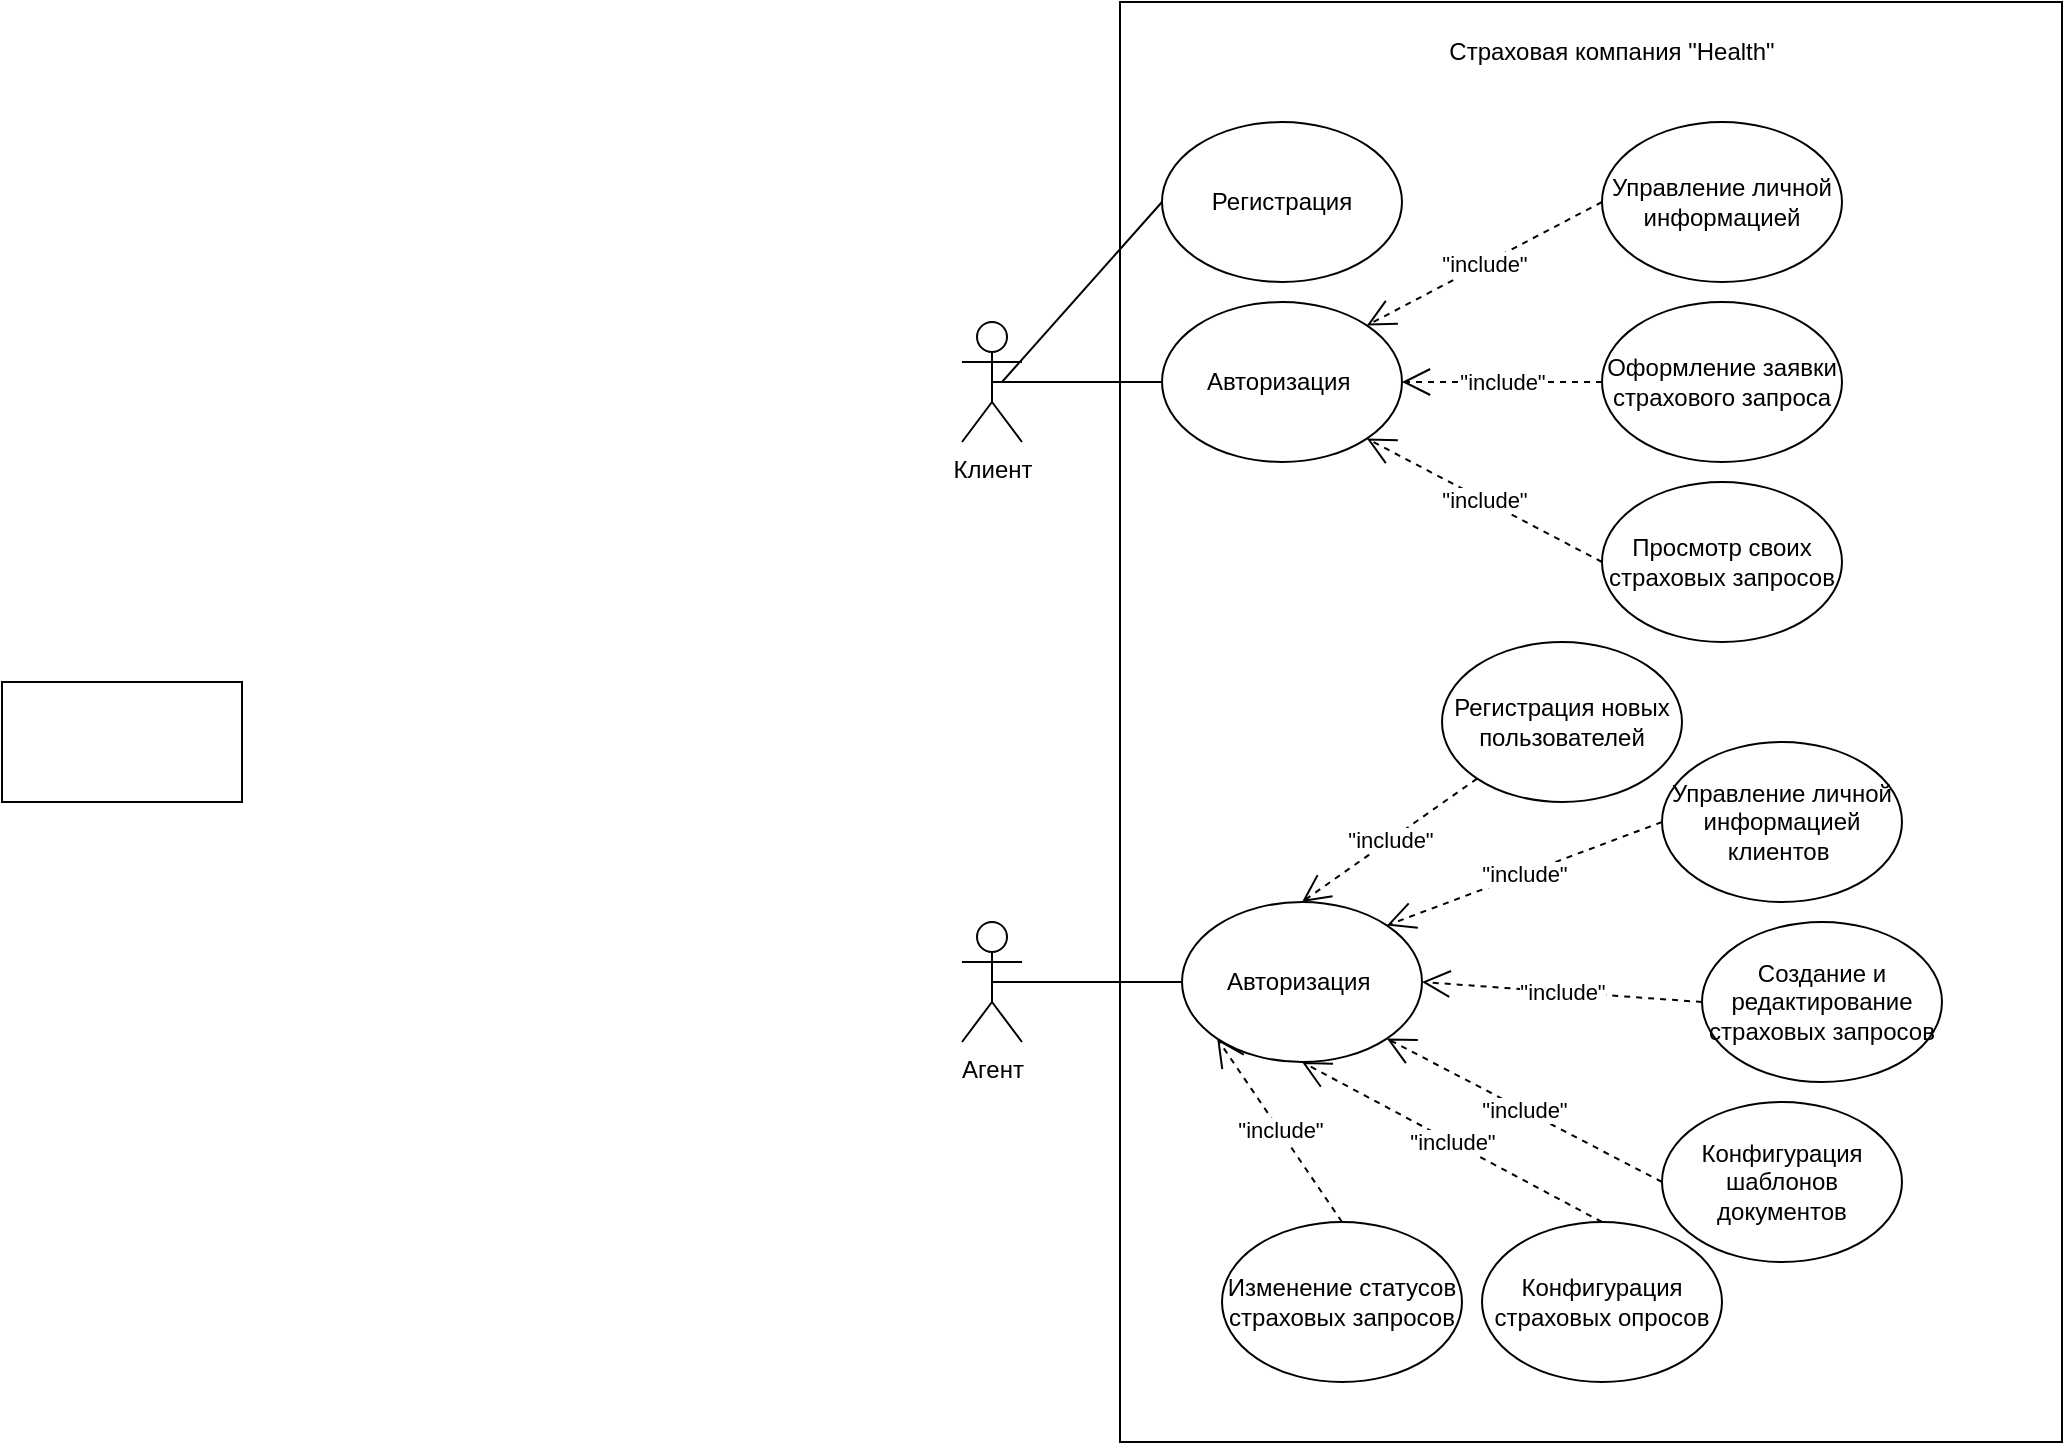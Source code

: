 <mxfile version="21.0.2" type="device"><diagram name="Page-1" id="eqUJmPYKRjtQ7J-SEG4F"><mxGraphModel dx="2327" dy="784" grid="1" gridSize="10" guides="1" tooltips="1" connect="1" arrows="1" fold="1" page="1" pageScale="1" pageWidth="827" pageHeight="1169" math="0" shadow="0"><root><mxCell id="0"/><mxCell id="1" parent="0"/><mxCell id="exFvNwPOxmrBZ1xJRHV3-1" value="Клиент" style="shape=umlActor;verticalLabelPosition=bottom;verticalAlign=top;html=1;outlineConnect=0;" vertex="1" parent="1"><mxGeometry x="150" y="240" width="30" height="60" as="geometry"/></mxCell><mxCell id="exFvNwPOxmrBZ1xJRHV3-2" value="Агент" style="shape=umlActor;verticalLabelPosition=bottom;verticalAlign=top;html=1;outlineConnect=0;" vertex="1" parent="1"><mxGeometry x="150" y="540" width="30" height="60" as="geometry"/></mxCell><mxCell id="exFvNwPOxmrBZ1xJRHV3-6" value="" style="rounded=0;whiteSpace=wrap;html=1;" vertex="1" parent="1"><mxGeometry x="229" y="80" width="471" height="720" as="geometry"/></mxCell><mxCell id="exFvNwPOxmrBZ1xJRHV3-8" value="Страховая компания &quot;Health&quot;" style="text;html=1;strokeColor=none;fillColor=none;align=center;verticalAlign=middle;whiteSpace=wrap;rounded=0;" vertex="1" parent="1"><mxGeometry x="380" y="90" width="190" height="30" as="geometry"/></mxCell><mxCell id="exFvNwPOxmrBZ1xJRHV3-11" value="" style="ellipse;whiteSpace=wrap;html=1;" vertex="1" parent="1"><mxGeometry x="260" y="530" width="120" height="80" as="geometry"/></mxCell><mxCell id="exFvNwPOxmrBZ1xJRHV3-12" value="" style="ellipse;whiteSpace=wrap;html=1;" vertex="1" parent="1"><mxGeometry x="250" y="230" width="120" height="80" as="geometry"/></mxCell><mxCell id="exFvNwPOxmrBZ1xJRHV3-13" value="" style="endArrow=none;html=1;rounded=0;entryX=0;entryY=0.5;entryDx=0;entryDy=0;exitX=0.5;exitY=0.5;exitDx=0;exitDy=0;exitPerimeter=0;" edge="1" parent="1" source="exFvNwPOxmrBZ1xJRHV3-1" target="exFvNwPOxmrBZ1xJRHV3-12"><mxGeometry width="50" height="50" relative="1" as="geometry"><mxPoint x="390" y="400" as="sourcePoint"/><mxPoint x="440" y="350" as="targetPoint"/></mxGeometry></mxCell><mxCell id="exFvNwPOxmrBZ1xJRHV3-14" value="" style="endArrow=none;html=1;rounded=0;entryX=0;entryY=0.5;entryDx=0;entryDy=0;exitX=0.5;exitY=0.5;exitDx=0;exitDy=0;exitPerimeter=0;" edge="1" parent="1" source="exFvNwPOxmrBZ1xJRHV3-2" target="exFvNwPOxmrBZ1xJRHV3-11"><mxGeometry width="50" height="50" relative="1" as="geometry"><mxPoint x="390" y="480" as="sourcePoint"/><mxPoint x="440" y="430" as="targetPoint"/></mxGeometry></mxCell><mxCell id="exFvNwPOxmrBZ1xJRHV3-15" value="Авторизация&amp;nbsp;" style="text;html=1;strokeColor=none;fillColor=none;align=center;verticalAlign=middle;whiteSpace=wrap;rounded=0;" vertex="1" parent="1"><mxGeometry x="280" y="255" width="60" height="30" as="geometry"/></mxCell><mxCell id="exFvNwPOxmrBZ1xJRHV3-16" value="" style="endArrow=none;html=1;rounded=0;entryX=0;entryY=0.5;entryDx=0;entryDy=0;" edge="1" parent="1" target="exFvNwPOxmrBZ1xJRHV3-17"><mxGeometry width="50" height="50" relative="1" as="geometry"><mxPoint x="170" y="270" as="sourcePoint"/><mxPoint x="220" y="300" as="targetPoint"/></mxGeometry></mxCell><mxCell id="exFvNwPOxmrBZ1xJRHV3-17" value="" style="ellipse;whiteSpace=wrap;html=1;" vertex="1" parent="1"><mxGeometry x="250" y="140" width="120" height="80" as="geometry"/></mxCell><mxCell id="exFvNwPOxmrBZ1xJRHV3-18" value="Регистрация" style="text;html=1;strokeColor=none;fillColor=none;align=center;verticalAlign=middle;whiteSpace=wrap;rounded=0;" vertex="1" parent="1"><mxGeometry x="280" y="165" width="60" height="30" as="geometry"/></mxCell><mxCell id="exFvNwPOxmrBZ1xJRHV3-19" value="Управление личной информацией" style="ellipse;whiteSpace=wrap;html=1;" vertex="1" parent="1"><mxGeometry x="470" y="140" width="120" height="80" as="geometry"/></mxCell><mxCell id="exFvNwPOxmrBZ1xJRHV3-21" value="Авторизация&amp;nbsp;" style="text;html=1;strokeColor=none;fillColor=none;align=center;verticalAlign=middle;whiteSpace=wrap;rounded=0;" vertex="1" parent="1"><mxGeometry x="290" y="555" width="60" height="30" as="geometry"/></mxCell><mxCell id="exFvNwPOxmrBZ1xJRHV3-23" value="Оформление заявки страхового запроса" style="ellipse;whiteSpace=wrap;html=1;" vertex="1" parent="1"><mxGeometry x="470" y="230" width="120" height="80" as="geometry"/></mxCell><mxCell id="exFvNwPOxmrBZ1xJRHV3-24" value="Просмотр своих страховых запросов" style="ellipse;whiteSpace=wrap;html=1;" vertex="1" parent="1"><mxGeometry x="470" y="320" width="120" height="80" as="geometry"/></mxCell><mxCell id="exFvNwPOxmrBZ1xJRHV3-26" value="&quot;include&quot;" style="endArrow=open;endSize=12;dashed=1;html=1;rounded=0;entryX=1;entryY=1;entryDx=0;entryDy=0;exitX=0;exitY=0.5;exitDx=0;exitDy=0;" edge="1" parent="1" source="exFvNwPOxmrBZ1xJRHV3-24" target="exFvNwPOxmrBZ1xJRHV3-12"><mxGeometry width="160" relative="1" as="geometry"><mxPoint x="320" y="460" as="sourcePoint"/><mxPoint x="480" y="460" as="targetPoint"/></mxGeometry></mxCell><mxCell id="exFvNwPOxmrBZ1xJRHV3-27" value="&quot;include&quot;" style="endArrow=open;endSize=12;dashed=1;html=1;rounded=0;entryX=1;entryY=0.5;entryDx=0;entryDy=0;exitX=0;exitY=0.5;exitDx=0;exitDy=0;" edge="1" parent="1" source="exFvNwPOxmrBZ1xJRHV3-23" target="exFvNwPOxmrBZ1xJRHV3-12"><mxGeometry width="160" relative="1" as="geometry"><mxPoint x="415" y="390" as="sourcePoint"/><mxPoint x="362" y="308" as="targetPoint"/></mxGeometry></mxCell><mxCell id="exFvNwPOxmrBZ1xJRHV3-28" value="&quot;include&quot;" style="endArrow=open;endSize=12;dashed=1;html=1;rounded=0;exitX=0;exitY=0.5;exitDx=0;exitDy=0;entryX=1;entryY=0;entryDx=0;entryDy=0;" edge="1" parent="1" source="exFvNwPOxmrBZ1xJRHV3-19" target="exFvNwPOxmrBZ1xJRHV3-12"><mxGeometry width="160" relative="1" as="geometry"><mxPoint x="470" y="280" as="sourcePoint"/><mxPoint x="470" y="270" as="targetPoint"/></mxGeometry></mxCell><mxCell id="exFvNwPOxmrBZ1xJRHV3-29" value="Регистрация новых пользователей" style="ellipse;whiteSpace=wrap;html=1;" vertex="1" parent="1"><mxGeometry x="390" y="400" width="120" height="80" as="geometry"/></mxCell><mxCell id="exFvNwPOxmrBZ1xJRHV3-30" value="Управление личной информацией клиентов&amp;nbsp;" style="ellipse;whiteSpace=wrap;html=1;" vertex="1" parent="1"><mxGeometry x="500" y="450" width="120" height="80" as="geometry"/></mxCell><mxCell id="exFvNwPOxmrBZ1xJRHV3-31" value="Конфигурация шаблонов документов" style="ellipse;whiteSpace=wrap;html=1;" vertex="1" parent="1"><mxGeometry x="500" y="630" width="120" height="80" as="geometry"/></mxCell><mxCell id="exFvNwPOxmrBZ1xJRHV3-32" value="Создание и редактирование страховых запросов" style="ellipse;whiteSpace=wrap;html=1;" vertex="1" parent="1"><mxGeometry x="520" y="540" width="120" height="80" as="geometry"/></mxCell><mxCell id="exFvNwPOxmrBZ1xJRHV3-33" value="Конфигурация страховых опросов" style="ellipse;whiteSpace=wrap;html=1;" vertex="1" parent="1"><mxGeometry x="410" y="690" width="120" height="80" as="geometry"/></mxCell><mxCell id="exFvNwPOxmrBZ1xJRHV3-34" value="Изменение статусов страховых запросов" style="ellipse;whiteSpace=wrap;html=1;" vertex="1" parent="1"><mxGeometry x="280" y="690" width="120" height="80" as="geometry"/></mxCell><mxCell id="exFvNwPOxmrBZ1xJRHV3-35" value="&quot;include&quot;" style="endArrow=open;endSize=12;dashed=1;html=1;rounded=0;entryX=0.5;entryY=0;entryDx=0;entryDy=0;exitX=0;exitY=1;exitDx=0;exitDy=0;" edge="1" parent="1" source="exFvNwPOxmrBZ1xJRHV3-29" target="exFvNwPOxmrBZ1xJRHV3-11"><mxGeometry width="160" relative="1" as="geometry"><mxPoint x="480" y="370" as="sourcePoint"/><mxPoint x="362" y="308" as="targetPoint"/></mxGeometry></mxCell><mxCell id="exFvNwPOxmrBZ1xJRHV3-36" value="&quot;include&quot;" style="endArrow=open;endSize=12;dashed=1;html=1;rounded=0;entryX=1;entryY=0;entryDx=0;entryDy=0;exitX=0;exitY=0.5;exitDx=0;exitDy=0;" edge="1" parent="1" source="exFvNwPOxmrBZ1xJRHV3-30" target="exFvNwPOxmrBZ1xJRHV3-11"><mxGeometry width="160" relative="1" as="geometry"><mxPoint x="418" y="478" as="sourcePoint"/><mxPoint x="330" y="540" as="targetPoint"/></mxGeometry></mxCell><mxCell id="exFvNwPOxmrBZ1xJRHV3-37" value="&quot;include&quot;" style="endArrow=open;endSize=12;dashed=1;html=1;rounded=0;entryX=1;entryY=0.5;entryDx=0;entryDy=0;exitX=0;exitY=0.5;exitDx=0;exitDy=0;" edge="1" parent="1" source="exFvNwPOxmrBZ1xJRHV3-32" target="exFvNwPOxmrBZ1xJRHV3-11"><mxGeometry width="160" relative="1" as="geometry"><mxPoint x="428" y="488" as="sourcePoint"/><mxPoint x="340" y="550" as="targetPoint"/></mxGeometry></mxCell><mxCell id="exFvNwPOxmrBZ1xJRHV3-38" value="&quot;include&quot;" style="endArrow=open;endSize=12;dashed=1;html=1;rounded=0;exitX=0;exitY=0.5;exitDx=0;exitDy=0;entryX=1;entryY=1;entryDx=0;entryDy=0;" edge="1" parent="1" source="exFvNwPOxmrBZ1xJRHV3-31" target="exFvNwPOxmrBZ1xJRHV3-11"><mxGeometry width="160" relative="1" as="geometry"><mxPoint x="438" y="498" as="sourcePoint"/><mxPoint x="350" y="560" as="targetPoint"/></mxGeometry></mxCell><mxCell id="exFvNwPOxmrBZ1xJRHV3-39" value="&quot;include&quot;" style="endArrow=open;endSize=12;dashed=1;html=1;rounded=0;entryX=0.5;entryY=1;entryDx=0;entryDy=0;exitX=0.5;exitY=0;exitDx=0;exitDy=0;" edge="1" parent="1" source="exFvNwPOxmrBZ1xJRHV3-33" target="exFvNwPOxmrBZ1xJRHV3-11"><mxGeometry width="160" relative="1" as="geometry"><mxPoint x="448" y="508" as="sourcePoint"/><mxPoint x="360" y="570" as="targetPoint"/></mxGeometry></mxCell><mxCell id="exFvNwPOxmrBZ1xJRHV3-40" value="&quot;include&quot;" style="endArrow=open;endSize=12;dashed=1;html=1;rounded=0;entryX=0;entryY=1;entryDx=0;entryDy=0;exitX=0.5;exitY=0;exitDx=0;exitDy=0;" edge="1" parent="1" source="exFvNwPOxmrBZ1xJRHV3-34" target="exFvNwPOxmrBZ1xJRHV3-11"><mxGeometry width="160" relative="1" as="geometry"><mxPoint x="458" y="518" as="sourcePoint"/><mxPoint x="370" y="580" as="targetPoint"/></mxGeometry></mxCell><mxCell id="exFvNwPOxmrBZ1xJRHV3-41" value="" style="rounded=0;whiteSpace=wrap;html=1;" vertex="1" parent="1"><mxGeometry x="-330" y="420" width="120" height="60" as="geometry"/></mxCell></root></mxGraphModel></diagram></mxfile>